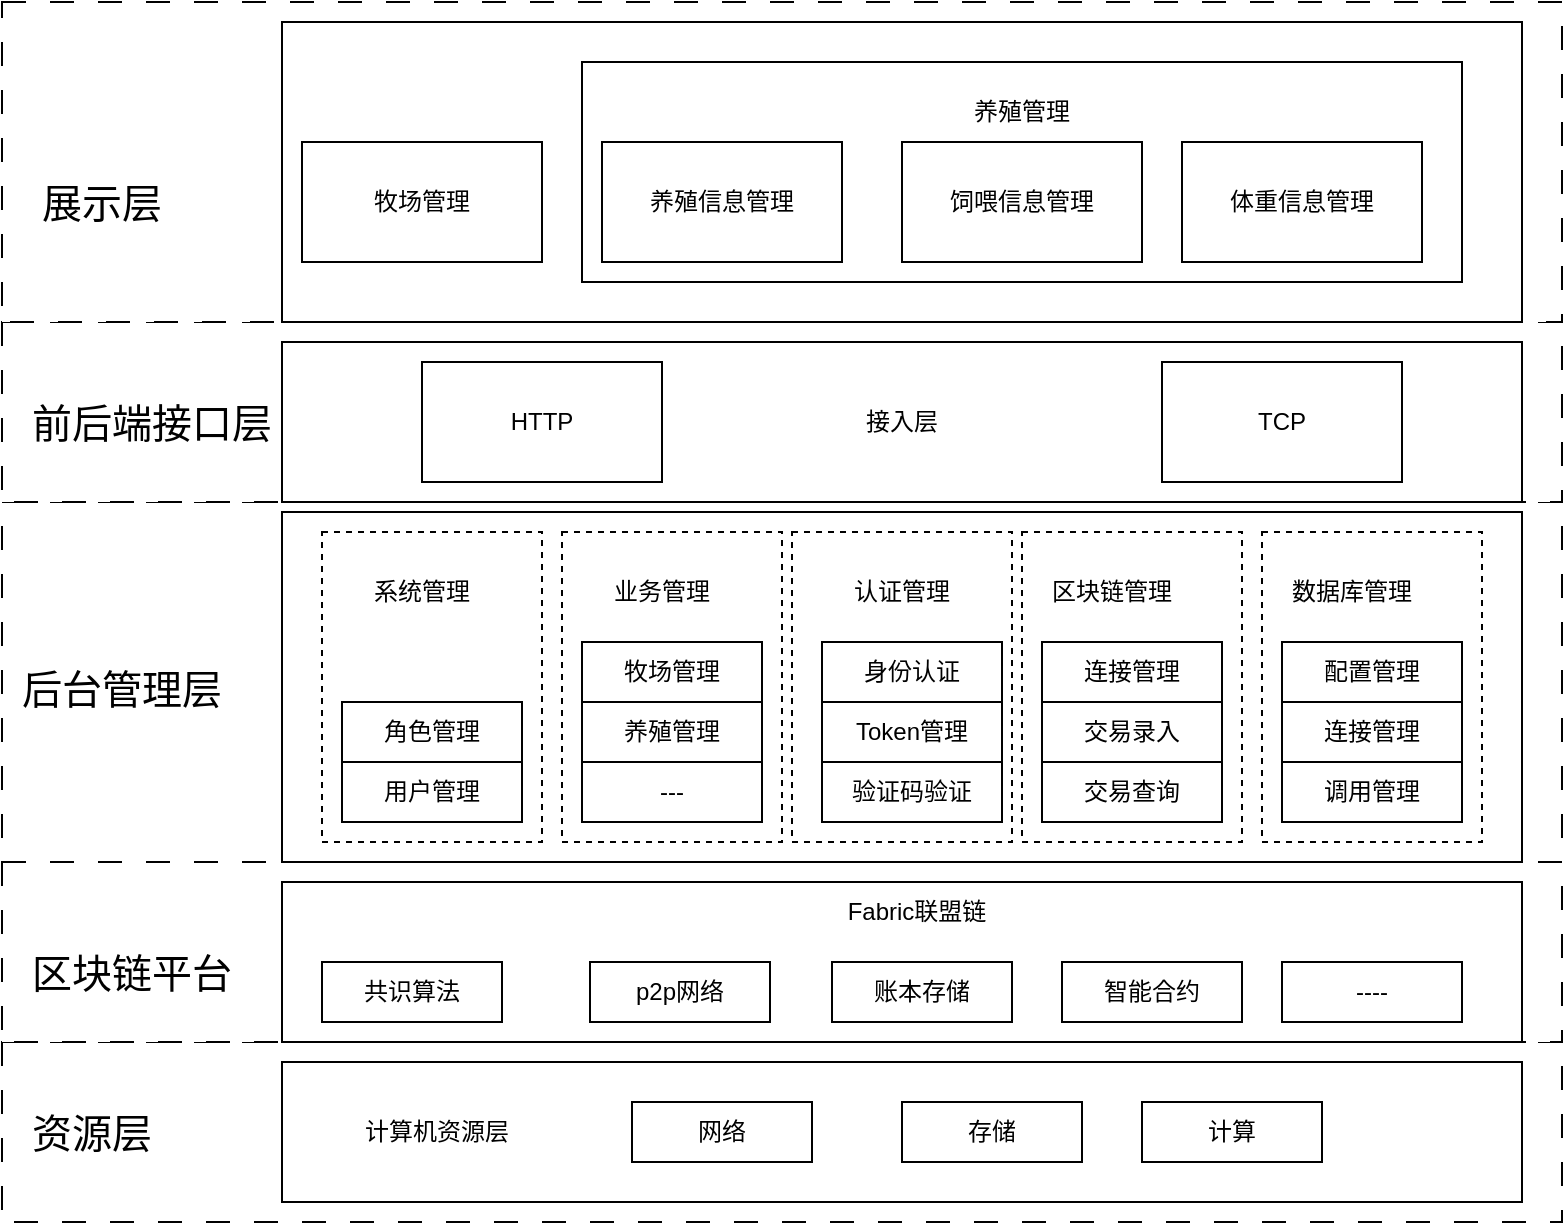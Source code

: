 <mxfile version="21.0.8" type="github">
  <diagram name="第 1 页" id="20NGYwwMfANf0kbmn8ul">
    <mxGraphModel dx="1620" dy="927" grid="1" gridSize="10" guides="1" tooltips="1" connect="1" arrows="1" fold="1" page="1" pageScale="1" pageWidth="827" pageHeight="1169" math="0" shadow="0">
      <root>
        <mxCell id="0" />
        <mxCell id="1" parent="0" />
        <mxCell id="ZeIxtWrp5TI6K73QWDRL-73" value="" style="rounded=0;whiteSpace=wrap;html=1;dashed=1;dashPattern=12 12;" vertex="1" parent="1">
          <mxGeometry x="20" y="680" width="780" height="90" as="geometry" />
        </mxCell>
        <mxCell id="ZeIxtWrp5TI6K73QWDRL-72" value="" style="rounded=0;whiteSpace=wrap;html=1;dashed=1;dashPattern=12 12;" vertex="1" parent="1">
          <mxGeometry x="20" y="590" width="780" height="90" as="geometry" />
        </mxCell>
        <mxCell id="ZeIxtWrp5TI6K73QWDRL-71" value="" style="rounded=0;whiteSpace=wrap;html=1;dashed=1;dashPattern=12 12;" vertex="1" parent="1">
          <mxGeometry x="20" y="410" width="780" height="180" as="geometry" />
        </mxCell>
        <mxCell id="ZeIxtWrp5TI6K73QWDRL-70" value="" style="rounded=0;whiteSpace=wrap;html=1;dashed=1;dashPattern=12 12;" vertex="1" parent="1">
          <mxGeometry x="20" y="320" width="780" height="90" as="geometry" />
        </mxCell>
        <mxCell id="ZeIxtWrp5TI6K73QWDRL-66" value="" style="rounded=0;whiteSpace=wrap;html=1;dashed=1;dashPattern=12 12;" vertex="1" parent="1">
          <mxGeometry x="20" y="160" width="780" height="160" as="geometry" />
        </mxCell>
        <mxCell id="ZeIxtWrp5TI6K73QWDRL-56" value="" style="rounded=0;whiteSpace=wrap;html=1;" vertex="1" parent="1">
          <mxGeometry x="160" y="690" width="620" height="70" as="geometry" />
        </mxCell>
        <mxCell id="ZeIxtWrp5TI6K73QWDRL-47" value="" style="rounded=0;whiteSpace=wrap;html=1;" vertex="1" parent="1">
          <mxGeometry x="160" y="600" width="620" height="80" as="geometry" />
        </mxCell>
        <mxCell id="ZeIxtWrp5TI6K73QWDRL-15" value="" style="rounded=0;whiteSpace=wrap;html=1;movable=1;resizable=1;rotatable=1;deletable=1;editable=1;locked=0;connectable=1;" vertex="1" parent="1">
          <mxGeometry x="160" y="415" width="620" height="175" as="geometry" />
        </mxCell>
        <mxCell id="ZeIxtWrp5TI6K73QWDRL-46" value="" style="rounded=0;whiteSpace=wrap;html=1;dashed=1;" vertex="1" parent="1">
          <mxGeometry x="650" y="425" width="110" height="155" as="geometry" />
        </mxCell>
        <mxCell id="ZeIxtWrp5TI6K73QWDRL-45" value="" style="rounded=0;whiteSpace=wrap;html=1;dashed=1;" vertex="1" parent="1">
          <mxGeometry x="530" y="425" width="110" height="155" as="geometry" />
        </mxCell>
        <mxCell id="ZeIxtWrp5TI6K73QWDRL-44" value="" style="rounded=0;whiteSpace=wrap;html=1;dashed=1;" vertex="1" parent="1">
          <mxGeometry x="415" y="425" width="110" height="155" as="geometry" />
        </mxCell>
        <mxCell id="ZeIxtWrp5TI6K73QWDRL-42" value="" style="rounded=0;whiteSpace=wrap;html=1;dashed=1;" vertex="1" parent="1">
          <mxGeometry x="300" y="425" width="110" height="155" as="geometry" />
        </mxCell>
        <mxCell id="ZeIxtWrp5TI6K73QWDRL-41" value="" style="rounded=0;whiteSpace=wrap;html=1;dashed=1;" vertex="1" parent="1">
          <mxGeometry x="180" y="425" width="110" height="155" as="geometry" />
        </mxCell>
        <mxCell id="ZeIxtWrp5TI6K73QWDRL-6" value="" style="rounded=0;whiteSpace=wrap;html=1;" vertex="1" parent="1">
          <mxGeometry x="160" y="170" width="620" height="150" as="geometry" />
        </mxCell>
        <mxCell id="ZeIxtWrp5TI6K73QWDRL-1" value="牧场管理" style="rounded=0;whiteSpace=wrap;html=1;" vertex="1" parent="1">
          <mxGeometry x="170" y="230" width="120" height="60" as="geometry" />
        </mxCell>
        <mxCell id="ZeIxtWrp5TI6K73QWDRL-9" value="" style="rounded=0;whiteSpace=wrap;html=1;" vertex="1" parent="1">
          <mxGeometry x="310" y="190" width="440" height="110" as="geometry" />
        </mxCell>
        <mxCell id="ZeIxtWrp5TI6K73QWDRL-2" value="养殖信息管理" style="rounded=0;whiteSpace=wrap;html=1;" vertex="1" parent="1">
          <mxGeometry x="320" y="230" width="120" height="60" as="geometry" />
        </mxCell>
        <mxCell id="ZeIxtWrp5TI6K73QWDRL-3" value="饲喂信息管理" style="rounded=0;whiteSpace=wrap;html=1;" vertex="1" parent="1">
          <mxGeometry x="470" y="230" width="120" height="60" as="geometry" />
        </mxCell>
        <mxCell id="ZeIxtWrp5TI6K73QWDRL-4" value="体重信息管理" style="rounded=0;whiteSpace=wrap;html=1;" vertex="1" parent="1">
          <mxGeometry x="610" y="230" width="120" height="60" as="geometry" />
        </mxCell>
        <mxCell id="ZeIxtWrp5TI6K73QWDRL-11" value="" style="rounded=0;whiteSpace=wrap;html=1;" vertex="1" parent="1">
          <mxGeometry x="160" y="330" width="620" height="80" as="geometry" />
        </mxCell>
        <mxCell id="ZeIxtWrp5TI6K73QWDRL-10" value="养殖管理" style="text;html=1;strokeColor=none;fillColor=none;align=center;verticalAlign=middle;whiteSpace=wrap;rounded=0;" vertex="1" parent="1">
          <mxGeometry x="500" y="200" width="60" height="30" as="geometry" />
        </mxCell>
        <mxCell id="ZeIxtWrp5TI6K73QWDRL-12" value="HTTP" style="rounded=0;whiteSpace=wrap;html=1;" vertex="1" parent="1">
          <mxGeometry x="230" y="340" width="120" height="60" as="geometry" />
        </mxCell>
        <mxCell id="ZeIxtWrp5TI6K73QWDRL-13" value="TCP" style="rounded=0;whiteSpace=wrap;html=1;" vertex="1" parent="1">
          <mxGeometry x="600" y="340" width="120" height="60" as="geometry" />
        </mxCell>
        <mxCell id="ZeIxtWrp5TI6K73QWDRL-14" value="接入层" style="text;html=1;strokeColor=none;fillColor=none;align=center;verticalAlign=middle;whiteSpace=wrap;rounded=0;" vertex="1" parent="1">
          <mxGeometry x="440" y="355" width="60" height="30" as="geometry" />
        </mxCell>
        <mxCell id="ZeIxtWrp5TI6K73QWDRL-17" value="业务管理" style="text;html=1;strokeColor=none;fillColor=none;align=center;verticalAlign=middle;whiteSpace=wrap;rounded=0;" vertex="1" parent="1">
          <mxGeometry x="320" y="440" width="60" height="30" as="geometry" />
        </mxCell>
        <mxCell id="ZeIxtWrp5TI6K73QWDRL-18" value="系统管理" style="text;html=1;strokeColor=none;fillColor=none;align=center;verticalAlign=middle;whiteSpace=wrap;rounded=0;" vertex="1" parent="1">
          <mxGeometry x="200" y="440" width="60" height="30" as="geometry" />
        </mxCell>
        <mxCell id="ZeIxtWrp5TI6K73QWDRL-19" value="认证管理" style="text;html=1;strokeColor=none;fillColor=none;align=center;verticalAlign=middle;whiteSpace=wrap;rounded=0;" vertex="1" parent="1">
          <mxGeometry x="440" y="440" width="60" height="30" as="geometry" />
        </mxCell>
        <mxCell id="ZeIxtWrp5TI6K73QWDRL-20" value="区块链管理" style="text;html=1;strokeColor=none;fillColor=none;align=center;verticalAlign=middle;whiteSpace=wrap;rounded=0;" vertex="1" parent="1">
          <mxGeometry x="540" y="440" width="70" height="30" as="geometry" />
        </mxCell>
        <mxCell id="ZeIxtWrp5TI6K73QWDRL-21" value="数据库管理" style="text;html=1;strokeColor=none;fillColor=none;align=center;verticalAlign=middle;whiteSpace=wrap;rounded=0;" vertex="1" parent="1">
          <mxGeometry x="660" y="440" width="70" height="30" as="geometry" />
        </mxCell>
        <mxCell id="ZeIxtWrp5TI6K73QWDRL-24" value="" style="group" vertex="1" connectable="0" parent="1">
          <mxGeometry x="190" y="480" width="90" height="90" as="geometry" />
        </mxCell>
        <mxCell id="ZeIxtWrp5TI6K73QWDRL-22" value="角色管理" style="rounded=0;whiteSpace=wrap;html=1;" vertex="1" parent="ZeIxtWrp5TI6K73QWDRL-24">
          <mxGeometry y="30" width="90" height="30" as="geometry" />
        </mxCell>
        <mxCell id="ZeIxtWrp5TI6K73QWDRL-23" value="用户管理" style="rounded=0;whiteSpace=wrap;html=1;" vertex="1" parent="ZeIxtWrp5TI6K73QWDRL-24">
          <mxGeometry y="60" width="90" height="30" as="geometry" />
        </mxCell>
        <mxCell id="ZeIxtWrp5TI6K73QWDRL-25" value="" style="group" vertex="1" connectable="0" parent="1">
          <mxGeometry x="310" y="480" width="90" height="90" as="geometry" />
        </mxCell>
        <mxCell id="ZeIxtWrp5TI6K73QWDRL-26" value="牧场管理" style="rounded=0;whiteSpace=wrap;html=1;" vertex="1" parent="ZeIxtWrp5TI6K73QWDRL-25">
          <mxGeometry width="90" height="30" as="geometry" />
        </mxCell>
        <mxCell id="ZeIxtWrp5TI6K73QWDRL-27" value="养殖管理" style="rounded=0;whiteSpace=wrap;html=1;" vertex="1" parent="ZeIxtWrp5TI6K73QWDRL-25">
          <mxGeometry y="30" width="90" height="30" as="geometry" />
        </mxCell>
        <mxCell id="ZeIxtWrp5TI6K73QWDRL-28" value="---" style="rounded=0;whiteSpace=wrap;html=1;" vertex="1" parent="ZeIxtWrp5TI6K73QWDRL-25">
          <mxGeometry y="60" width="90" height="30" as="geometry" />
        </mxCell>
        <mxCell id="ZeIxtWrp5TI6K73QWDRL-29" value="" style="group" vertex="1" connectable="0" parent="1">
          <mxGeometry x="430" y="480" width="90" height="90" as="geometry" />
        </mxCell>
        <mxCell id="ZeIxtWrp5TI6K73QWDRL-30" value="身份认证" style="rounded=0;whiteSpace=wrap;html=1;" vertex="1" parent="ZeIxtWrp5TI6K73QWDRL-29">
          <mxGeometry width="90" height="30" as="geometry" />
        </mxCell>
        <mxCell id="ZeIxtWrp5TI6K73QWDRL-31" value="Token管理" style="rounded=0;whiteSpace=wrap;html=1;" vertex="1" parent="ZeIxtWrp5TI6K73QWDRL-29">
          <mxGeometry y="30" width="90" height="30" as="geometry" />
        </mxCell>
        <mxCell id="ZeIxtWrp5TI6K73QWDRL-32" value="验证码验证" style="rounded=0;whiteSpace=wrap;html=1;" vertex="1" parent="ZeIxtWrp5TI6K73QWDRL-29">
          <mxGeometry y="60" width="90" height="30" as="geometry" />
        </mxCell>
        <mxCell id="ZeIxtWrp5TI6K73QWDRL-33" value="" style="group" vertex="1" connectable="0" parent="1">
          <mxGeometry x="540" y="480" width="90" height="90" as="geometry" />
        </mxCell>
        <mxCell id="ZeIxtWrp5TI6K73QWDRL-34" value="连接管理" style="rounded=0;whiteSpace=wrap;html=1;" vertex="1" parent="ZeIxtWrp5TI6K73QWDRL-33">
          <mxGeometry width="90" height="30" as="geometry" />
        </mxCell>
        <mxCell id="ZeIxtWrp5TI6K73QWDRL-35" value="交易录入" style="rounded=0;whiteSpace=wrap;html=1;" vertex="1" parent="ZeIxtWrp5TI6K73QWDRL-33">
          <mxGeometry y="30" width="90" height="30" as="geometry" />
        </mxCell>
        <mxCell id="ZeIxtWrp5TI6K73QWDRL-36" value="交易查询" style="rounded=0;whiteSpace=wrap;html=1;" vertex="1" parent="ZeIxtWrp5TI6K73QWDRL-33">
          <mxGeometry y="60" width="90" height="30" as="geometry" />
        </mxCell>
        <mxCell id="ZeIxtWrp5TI6K73QWDRL-37" value="" style="group" vertex="1" connectable="0" parent="1">
          <mxGeometry x="660" y="480" width="90" height="90" as="geometry" />
        </mxCell>
        <mxCell id="ZeIxtWrp5TI6K73QWDRL-38" value="配置管理" style="rounded=0;whiteSpace=wrap;html=1;" vertex="1" parent="ZeIxtWrp5TI6K73QWDRL-37">
          <mxGeometry width="90" height="30" as="geometry" />
        </mxCell>
        <mxCell id="ZeIxtWrp5TI6K73QWDRL-39" value="连接管理" style="rounded=0;whiteSpace=wrap;html=1;" vertex="1" parent="ZeIxtWrp5TI6K73QWDRL-37">
          <mxGeometry y="30" width="90" height="30" as="geometry" />
        </mxCell>
        <mxCell id="ZeIxtWrp5TI6K73QWDRL-40" value="调用管理" style="rounded=0;whiteSpace=wrap;html=1;" vertex="1" parent="ZeIxtWrp5TI6K73QWDRL-37">
          <mxGeometry y="60" width="90" height="30" as="geometry" />
        </mxCell>
        <mxCell id="ZeIxtWrp5TI6K73QWDRL-16" value="共识算法" style="rounded=0;whiteSpace=wrap;html=1;" vertex="1" parent="1">
          <mxGeometry x="180" y="640" width="90" height="30" as="geometry" />
        </mxCell>
        <mxCell id="ZeIxtWrp5TI6K73QWDRL-48" value="p2p网络" style="rounded=0;whiteSpace=wrap;html=1;" vertex="1" parent="1">
          <mxGeometry x="314" y="640" width="90" height="30" as="geometry" />
        </mxCell>
        <mxCell id="ZeIxtWrp5TI6K73QWDRL-49" value="账本存储" style="rounded=0;whiteSpace=wrap;html=1;" vertex="1" parent="1">
          <mxGeometry x="435" y="640" width="90" height="30" as="geometry" />
        </mxCell>
        <mxCell id="ZeIxtWrp5TI6K73QWDRL-50" value="智能合约" style="rounded=0;whiteSpace=wrap;html=1;" vertex="1" parent="1">
          <mxGeometry x="550" y="640" width="90" height="30" as="geometry" />
        </mxCell>
        <mxCell id="ZeIxtWrp5TI6K73QWDRL-51" value="----" style="rounded=0;whiteSpace=wrap;html=1;" vertex="1" parent="1">
          <mxGeometry x="660" y="640" width="90" height="30" as="geometry" />
        </mxCell>
        <mxCell id="ZeIxtWrp5TI6K73QWDRL-52" value="Fabric联盟链" style="text;html=1;strokeColor=none;fillColor=none;align=center;verticalAlign=middle;whiteSpace=wrap;rounded=0;" vertex="1" parent="1">
          <mxGeometry x="435" y="600" width="85" height="30" as="geometry" />
        </mxCell>
        <mxCell id="ZeIxtWrp5TI6K73QWDRL-53" value="网络" style="rounded=0;whiteSpace=wrap;html=1;" vertex="1" parent="1">
          <mxGeometry x="335" y="710" width="90" height="30" as="geometry" />
        </mxCell>
        <mxCell id="ZeIxtWrp5TI6K73QWDRL-54" value="存储" style="rounded=0;whiteSpace=wrap;html=1;" vertex="1" parent="1">
          <mxGeometry x="470" y="710" width="90" height="30" as="geometry" />
        </mxCell>
        <mxCell id="ZeIxtWrp5TI6K73QWDRL-55" value="计算" style="rounded=0;whiteSpace=wrap;html=1;" vertex="1" parent="1">
          <mxGeometry x="590" y="710" width="90" height="30" as="geometry" />
        </mxCell>
        <mxCell id="ZeIxtWrp5TI6K73QWDRL-58" value="计算机资源层" style="text;html=1;strokeColor=none;fillColor=none;align=center;verticalAlign=middle;whiteSpace=wrap;rounded=0;" vertex="1" parent="1">
          <mxGeometry x="195" y="710" width="85" height="30" as="geometry" />
        </mxCell>
        <mxCell id="ZeIxtWrp5TI6K73QWDRL-59" value="&lt;p style=&quot;line-height: 190%; font-size: 20px;&quot;&gt;展示层&lt;/p&gt;" style="text;html=1;strokeColor=none;fillColor=none;align=center;verticalAlign=middle;whiteSpace=wrap;rounded=0;" vertex="1" parent="1">
          <mxGeometry x="35" y="245" width="70" height="30" as="geometry" />
        </mxCell>
        <mxCell id="ZeIxtWrp5TI6K73QWDRL-62" value="&lt;p style=&quot;line-height: 190%; font-size: 20px;&quot;&gt;前后端接口层&lt;/p&gt;" style="text;html=1;strokeColor=none;fillColor=none;align=center;verticalAlign=middle;whiteSpace=wrap;rounded=0;" vertex="1" parent="1">
          <mxGeometry x="30" y="355" width="130" height="30" as="geometry" />
        </mxCell>
        <mxCell id="ZeIxtWrp5TI6K73QWDRL-63" value="&lt;p style=&quot;line-height: 190%; font-size: 20px;&quot;&gt;后台管理层&lt;/p&gt;" style="text;html=1;strokeColor=none;fillColor=none;align=center;verticalAlign=middle;whiteSpace=wrap;rounded=0;" vertex="1" parent="1">
          <mxGeometry x="25" y="487.5" width="110" height="30" as="geometry" />
        </mxCell>
        <mxCell id="ZeIxtWrp5TI6K73QWDRL-64" value="&lt;p style=&quot;line-height: 190%; font-size: 20px;&quot;&gt;区块链平台&lt;/p&gt;" style="text;html=1;strokeColor=none;fillColor=none;align=center;verticalAlign=middle;whiteSpace=wrap;rounded=0;" vertex="1" parent="1">
          <mxGeometry x="25" y="630" width="120" height="30" as="geometry" />
        </mxCell>
        <mxCell id="ZeIxtWrp5TI6K73QWDRL-65" value="&lt;p style=&quot;line-height: 190%; font-size: 20px;&quot;&gt;资源层&lt;/p&gt;" style="text;html=1;strokeColor=none;fillColor=none;align=center;verticalAlign=middle;whiteSpace=wrap;rounded=0;" vertex="1" parent="1">
          <mxGeometry x="30" y="710" width="70" height="30" as="geometry" />
        </mxCell>
        <mxCell id="ZeIxtWrp5TI6K73QWDRL-75" style="edgeStyle=orthogonalEdgeStyle;rounded=0;orthogonalLoop=1;jettySize=auto;html=1;exitX=0.5;exitY=1;exitDx=0;exitDy=0;" edge="1" parent="1" source="ZeIxtWrp5TI6K73QWDRL-62" target="ZeIxtWrp5TI6K73QWDRL-62">
          <mxGeometry relative="1" as="geometry" />
        </mxCell>
      </root>
    </mxGraphModel>
  </diagram>
</mxfile>
